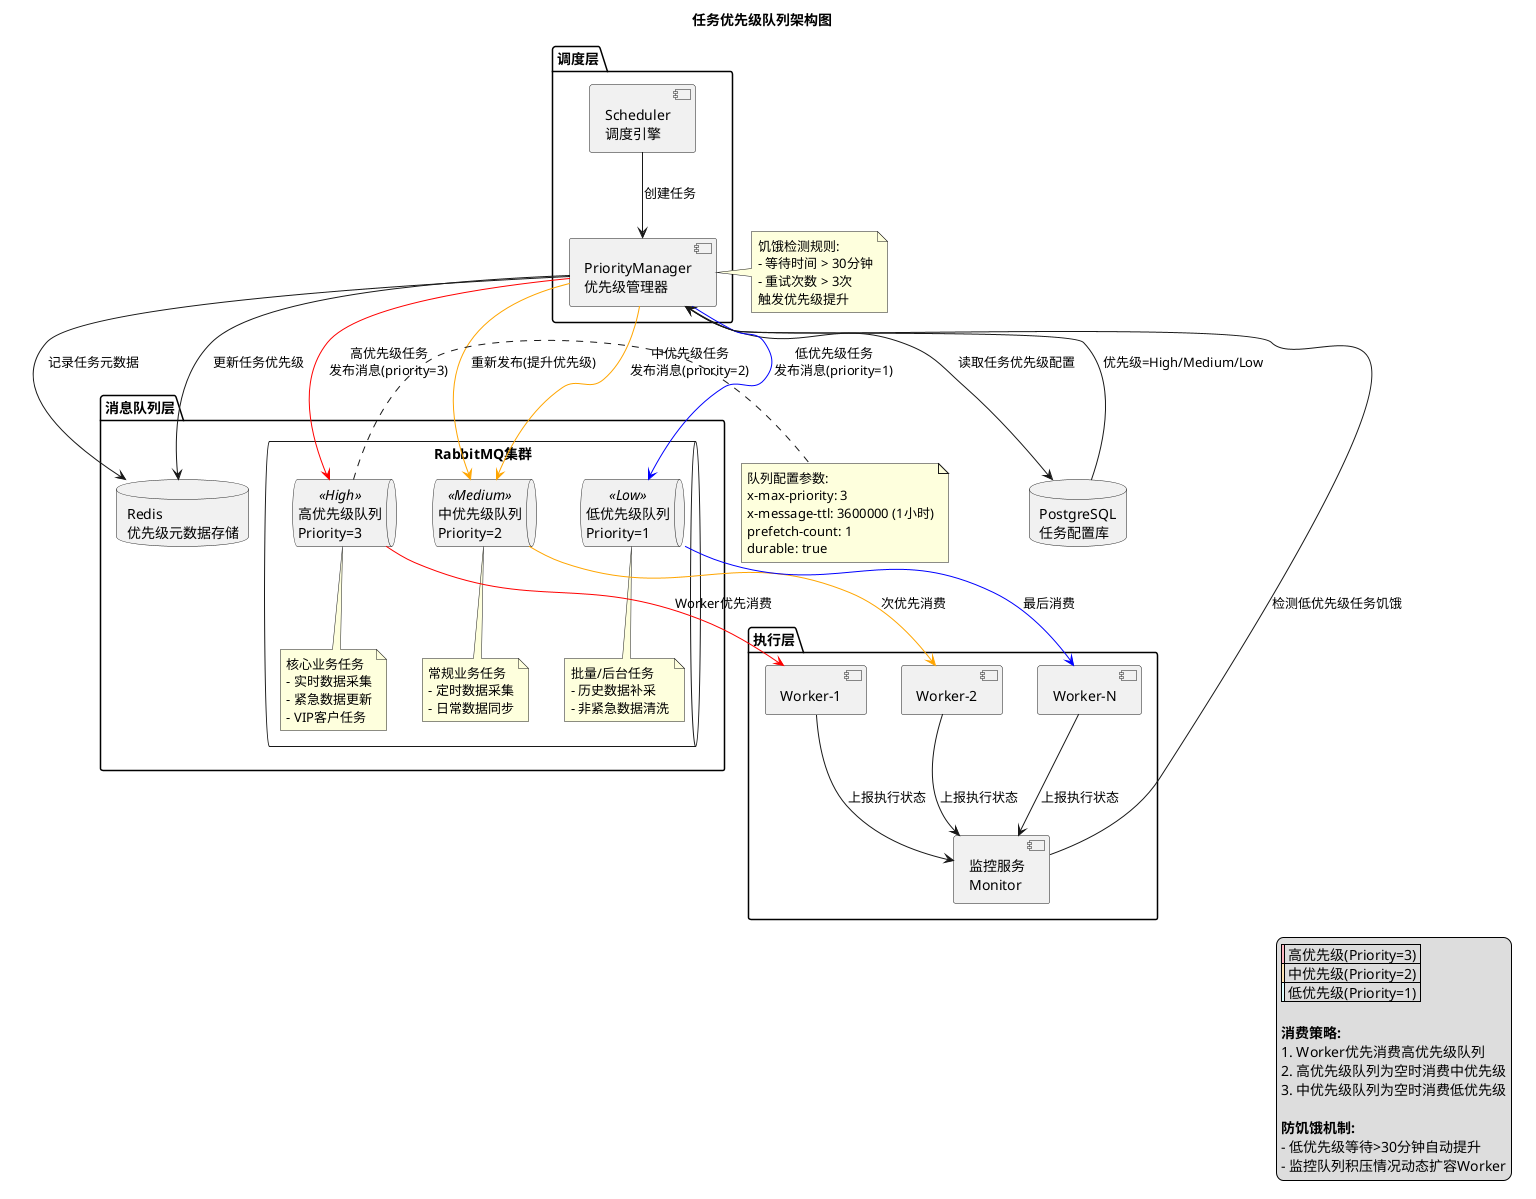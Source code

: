 @startuml
title 任务优先级队列架构图

skinparam component {
    BackgroundColor<< High >> #FFB6C1
    BackgroundColor<< Medium >> #FFE4B5
    BackgroundColor<< Low >> #E0FFFF
    BorderColor<< High >> #FF0000
    BorderColor<< Medium >> #FFA500
    BorderColor<< Low >> #0000FF
}

package "调度层" {
    [Scheduler\n调度引擎] as Scheduler
    [PriorityManager\n优先级管理器] as PM
}

package "消息队列层" {
    queue "RabbitMQ集群" {
        queue "高优先级队列\nPriority=3" as HighQ << High >>
        queue "中优先级队列\nPriority=2" as MediumQ << Medium >>
        queue "低优先级队列\nPriority=1" as LowQ << Low >>

        note bottom of HighQ
          核心业务任务
          - 实时数据采集
          - 紧急数据更新
          - VIP客户任务
        end note

        note bottom of MediumQ
          常规业务任务
          - 定时数据采集
          - 日常数据同步
        end note

        note bottom of LowQ
          批量/后台任务
          - 历史数据补采
          - 非紧急数据清洗
        end note
    }

    database "Redis\n优先级元数据存储" as Redis
}

package "执行层" {
    [Worker-1] as W1
    [Worker-2] as W2
    [Worker-N] as WN
    [监控服务\nMonitor] as Monitor
}

database "PostgreSQL\n任务配置库" as PG

' 调度流程
Scheduler --> PM: 创建任务
PM --> PG: 读取任务优先级配置
PG --> PM: 优先级=High/Medium/Low
PM --> Redis: 记录任务元数据

PM -[#Red]-> HighQ: 高优先级任务\n发布消息(priority=3)
PM -[#Orange]-> MediumQ: 中优先级任务\n发布消息(priority=2)
PM -[#Blue]-> LowQ: 低优先级任务\n发布消息(priority=1)

' 消费流程
HighQ -[#Red]-> W1: Worker优先消费
MediumQ -[#Orange]-> W2: 次优先消费
LowQ -[#Blue]-> WN: 最后消费

W1 --> Monitor: 上报执行状态
W2 --> Monitor: 上报执行状态
WN --> Monitor: 上报执行状态

' 优先级动态调整
Monitor --> PM: 检测低优先级任务饥饿
note right of PM
  饥饿检测规则:
  - 等待时间 > 30分钟
  - 重试次数 > 3次
  触发优先级提升
end note

PM --> Redis: 更新任务优先级
PM -[#Orange]-> MediumQ: 重新发布(提升优先级)

' 队列配置说明
note right of HighQ
  队列配置参数:
  x-max-priority: 3
  x-message-ttl: 3600000 (1小时)
  prefetch-count: 1
  durable: true
end note

' 图例
legend right
  |<#FFB6C1>| 高优先级(Priority=3) |
  |<#FFE4B5>| 中优先级(Priority=2) |
  |<#E0FFFF>| 低优先级(Priority=1) |

  **消费策略:**
  1. Worker优先消费高优先级队列
  2. 高优先级队列为空时消费中优先级
  3. 中优先级队列为空时消费低优先级

  **防饥饿机制:**
  - 低优先级等待>30分钟自动提升
  - 监控队列积压情况动态扩容Worker
endlegend

@enduml
